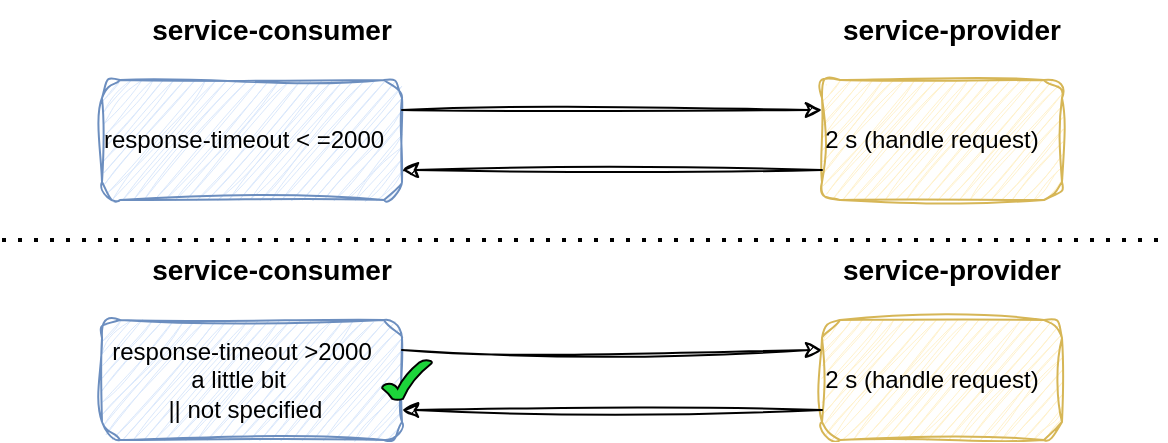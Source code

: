 <mxfile version="22.1.20" type="device">
  <diagram name="Page-1" id="0l9hWnYsjOHFYBMx_G24">
    <mxGraphModel dx="591" dy="345" grid="1" gridSize="10" guides="1" tooltips="1" connect="1" arrows="1" fold="1" page="1" pageScale="1" pageWidth="850" pageHeight="1100" math="0" shadow="0">
      <root>
        <mxCell id="0" />
        <mxCell id="1" parent="0" />
        <mxCell id="wNjYZiEP6nKSxD9GBYbR-1" value="" style="rounded=1;whiteSpace=wrap;html=1;fillColor=#dae8fc;strokeColor=#6c8ebf;sketch=1;curveFitting=1;jiggle=2;" vertex="1" parent="1">
          <mxGeometry x="50" y="340" width="150" height="60" as="geometry" />
        </mxCell>
        <mxCell id="wNjYZiEP6nKSxD9GBYbR-2" value="" style="rounded=1;whiteSpace=wrap;html=1;fillColor=#fff2cc;strokeColor=#d6b656;sketch=1;curveFitting=1;jiggle=2;" vertex="1" parent="1">
          <mxGeometry x="410" y="340" width="120" height="60" as="geometry" />
        </mxCell>
        <mxCell id="wNjYZiEP6nKSxD9GBYbR-3" value="" style="endArrow=classic;html=1;rounded=0;exitX=1;exitY=0.25;exitDx=0;exitDy=0;entryX=0;entryY=0.25;entryDx=0;entryDy=0;sketch=1;curveFitting=1;jiggle=2;" edge="1" parent="1" source="wNjYZiEP6nKSxD9GBYbR-1" target="wNjYZiEP6nKSxD9GBYbR-2">
          <mxGeometry width="50" height="50" relative="1" as="geometry">
            <mxPoint x="400" y="410" as="sourcePoint" />
            <mxPoint x="450" y="360" as="targetPoint" />
          </mxGeometry>
        </mxCell>
        <mxCell id="wNjYZiEP6nKSxD9GBYbR-4" value="" style="endArrow=classic;html=1;rounded=0;entryX=1;entryY=0.75;entryDx=0;entryDy=0;exitX=0;exitY=0.75;exitDx=0;exitDy=0;sketch=1;curveFitting=1;jiggle=2;" edge="1" parent="1" source="wNjYZiEP6nKSxD9GBYbR-2" target="wNjYZiEP6nKSxD9GBYbR-1">
          <mxGeometry width="50" height="50" relative="1" as="geometry">
            <mxPoint x="400" y="410" as="sourcePoint" />
            <mxPoint x="450" y="360" as="targetPoint" />
          </mxGeometry>
        </mxCell>
        <mxCell id="wNjYZiEP6nKSxD9GBYbR-5" value="service-consumer" style="text;html=1;strokeColor=none;fillColor=none;align=center;verticalAlign=middle;whiteSpace=wrap;rounded=0;fontSize=14;fontStyle=1;sketch=1;curveFitting=1;jiggle=2;" vertex="1" parent="1">
          <mxGeometry x="70" y="300" width="130" height="30" as="geometry" />
        </mxCell>
        <mxCell id="wNjYZiEP6nKSxD9GBYbR-6" value="service-provider" style="text;html=1;strokeColor=none;fillColor=none;align=center;verticalAlign=middle;whiteSpace=wrap;rounded=0;fontSize=14;fontStyle=1;sketch=1;curveFitting=1;jiggle=2;" vertex="1" parent="1">
          <mxGeometry x="410" y="300" width="130" height="30" as="geometry" />
        </mxCell>
        <mxCell id="wNjYZiEP6nKSxD9GBYbR-13" value="2 s (handle request)" style="text;html=1;strokeColor=none;fillColor=none;align=center;verticalAlign=middle;whiteSpace=wrap;rounded=0;" vertex="1" parent="1">
          <mxGeometry x="410" y="355" width="110" height="30" as="geometry" />
        </mxCell>
        <mxCell id="wNjYZiEP6nKSxD9GBYbR-15" value="response-timeout &amp;lt; =2000" style="text;html=1;strokeColor=none;fillColor=none;align=center;verticalAlign=middle;whiteSpace=wrap;rounded=0;" vertex="1" parent="1">
          <mxGeometry x="46" y="355" width="150" height="30" as="geometry" />
        </mxCell>
        <mxCell id="wNjYZiEP6nKSxD9GBYbR-17" value="" style="shape=image;html=1;verticalAlign=top;verticalLabelPosition=bottom;labelBackgroundColor=#ffffff;imageAspect=0;aspect=fixed;image=https://cdn1.iconfinder.com/data/icons/DarkGlass_Reworked/128x128/actions/fileclose.png" vertex="1" parent="1">
          <mxGeometry x="190" y="360" width="20" height="20" as="geometry" />
        </mxCell>
        <mxCell id="wNjYZiEP6nKSxD9GBYbR-18" value="" style="endArrow=none;dashed=1;html=1;dashPattern=1 3;strokeWidth=2;rounded=0;" edge="1" parent="1">
          <mxGeometry width="50" height="50" relative="1" as="geometry">
            <mxPoint y="420" as="sourcePoint" />
            <mxPoint x="580" y="420" as="targetPoint" />
          </mxGeometry>
        </mxCell>
        <mxCell id="wNjYZiEP6nKSxD9GBYbR-19" value="" style="rounded=1;whiteSpace=wrap;html=1;fillColor=#dae8fc;strokeColor=#6c8ebf;sketch=1;curveFitting=1;jiggle=2;" vertex="1" parent="1">
          <mxGeometry x="50" y="460" width="150" height="60" as="geometry" />
        </mxCell>
        <mxCell id="wNjYZiEP6nKSxD9GBYbR-20" value="" style="rounded=1;whiteSpace=wrap;html=1;fillColor=#fff2cc;strokeColor=#d6b656;sketch=1;curveFitting=1;jiggle=2;" vertex="1" parent="1">
          <mxGeometry x="410" y="460" width="120" height="60" as="geometry" />
        </mxCell>
        <mxCell id="wNjYZiEP6nKSxD9GBYbR-21" value="" style="endArrow=classic;html=1;rounded=0;exitX=1;exitY=0.25;exitDx=0;exitDy=0;entryX=0;entryY=0.25;entryDx=0;entryDy=0;sketch=1;curveFitting=1;jiggle=2;" edge="1" parent="1" source="wNjYZiEP6nKSxD9GBYbR-19" target="wNjYZiEP6nKSxD9GBYbR-20">
          <mxGeometry width="50" height="50" relative="1" as="geometry">
            <mxPoint x="400" y="530" as="sourcePoint" />
            <mxPoint x="450" y="480" as="targetPoint" />
          </mxGeometry>
        </mxCell>
        <mxCell id="wNjYZiEP6nKSxD9GBYbR-22" value="" style="endArrow=classic;html=1;rounded=0;entryX=1;entryY=0.75;entryDx=0;entryDy=0;exitX=0;exitY=0.75;exitDx=0;exitDy=0;sketch=1;curveFitting=1;jiggle=2;" edge="1" parent="1" source="wNjYZiEP6nKSxD9GBYbR-20" target="wNjYZiEP6nKSxD9GBYbR-19">
          <mxGeometry width="50" height="50" relative="1" as="geometry">
            <mxPoint x="400" y="530" as="sourcePoint" />
            <mxPoint x="450" y="480" as="targetPoint" />
          </mxGeometry>
        </mxCell>
        <mxCell id="wNjYZiEP6nKSxD9GBYbR-23" value="service-consumer" style="text;html=1;strokeColor=none;fillColor=none;align=center;verticalAlign=middle;whiteSpace=wrap;rounded=0;fontSize=14;fontStyle=1;sketch=1;curveFitting=1;jiggle=2;" vertex="1" parent="1">
          <mxGeometry x="70" y="420" width="130" height="30" as="geometry" />
        </mxCell>
        <mxCell id="wNjYZiEP6nKSxD9GBYbR-24" value="service-provider" style="text;html=1;strokeColor=none;fillColor=none;align=center;verticalAlign=middle;whiteSpace=wrap;rounded=0;fontSize=14;fontStyle=1;sketch=1;curveFitting=1;jiggle=2;" vertex="1" parent="1">
          <mxGeometry x="410" y="420" width="130" height="30" as="geometry" />
        </mxCell>
        <mxCell id="wNjYZiEP6nKSxD9GBYbR-25" value="2 s (handle request)" style="text;html=1;strokeColor=none;fillColor=none;align=center;verticalAlign=middle;whiteSpace=wrap;rounded=0;" vertex="1" parent="1">
          <mxGeometry x="410" y="475" width="110" height="30" as="geometry" />
        </mxCell>
        <mxCell id="wNjYZiEP6nKSxD9GBYbR-26" value="response-timeout &amp;gt;2000 a little bit&amp;nbsp;&lt;br&gt;&amp;nbsp;|| not&amp;nbsp;specified" style="text;html=1;strokeColor=none;fillColor=none;align=center;verticalAlign=middle;whiteSpace=wrap;rounded=0;" vertex="1" parent="1">
          <mxGeometry x="50" y="475" width="140" height="30" as="geometry" />
        </mxCell>
        <mxCell id="wNjYZiEP6nKSxD9GBYbR-28" value="" style="verticalLabelPosition=bottom;verticalAlign=top;html=1;shape=mxgraph.basic.tick;fillColor=#1cd43a;" vertex="1" parent="1">
          <mxGeometry x="190" y="480" width="25" height="20" as="geometry" />
        </mxCell>
      </root>
    </mxGraphModel>
  </diagram>
</mxfile>
